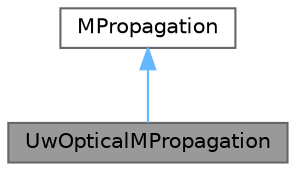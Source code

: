 digraph "UwOpticalMPropagation"
{
 // LATEX_PDF_SIZE
  bgcolor="transparent";
  edge [fontname=Helvetica,fontsize=10,labelfontname=Helvetica,labelfontsize=10];
  node [fontname=Helvetica,fontsize=10,shape=box,height=0.2,width=0.4];
  Node1 [id="Node000001",label="UwOpticalMPropagation",height=0.2,width=0.4,color="gray40", fillcolor="grey60", style="filled", fontcolor="black",tooltip="Class used to represents the UWOPTICAL_MPROPAGATION."];
  Node2 -> Node1 [id="edge1_Node000001_Node000002",dir="back",color="steelblue1",style="solid",tooltip=" "];
  Node2 [id="Node000002",label="MPropagation",height=0.2,width=0.4,color="gray40", fillcolor="white", style="filled",tooltip=" "];
}
